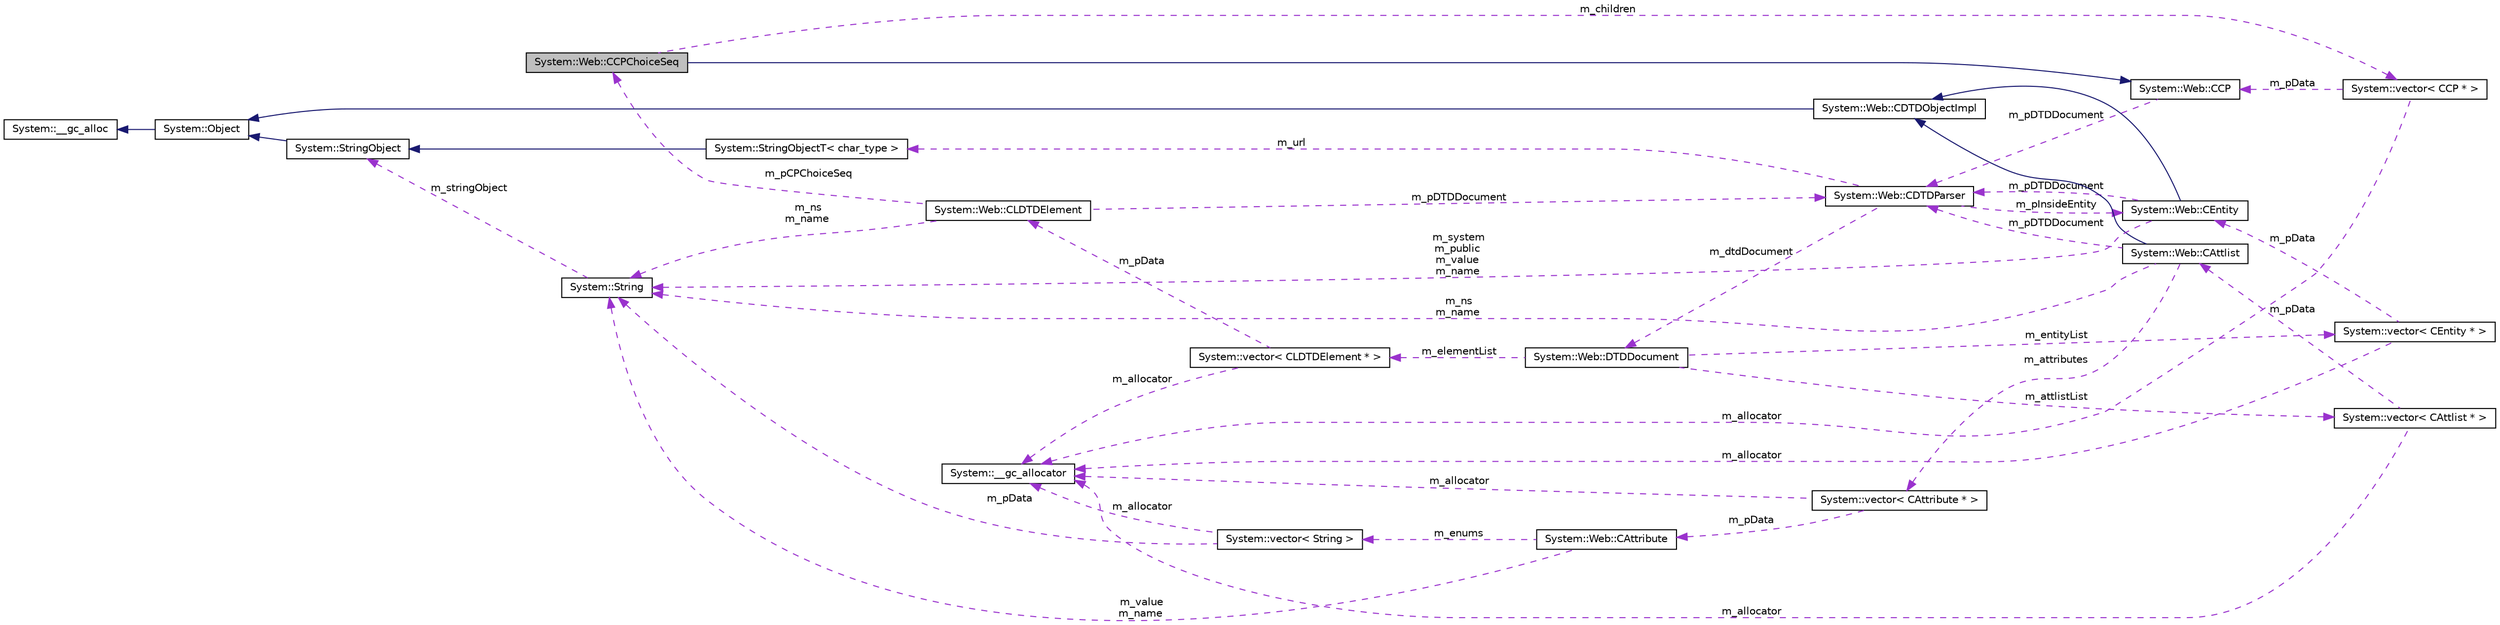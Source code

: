 digraph G
{
  edge [fontname="Helvetica",fontsize="10",labelfontname="Helvetica",labelfontsize="10"];
  node [fontname="Helvetica",fontsize="10",shape=record];
  rankdir="LR";
  Node1 [label="System::Web::CCPChoiceSeq",height=0.2,width=0.4,color="black", fillcolor="grey75", style="filled" fontcolor="black"];
  Node2 -> Node1 [dir="back",color="midnightblue",fontsize="10",style="solid",fontname="Helvetica"];
  Node2 [label="System::Web::CCP",height=0.2,width=0.4,color="black", fillcolor="white", style="filled",URL="$class_system_1_1_web_1_1_c_c_p.html"];
  Node3 -> Node2 [dir="back",color="darkorchid3",fontsize="10",style="dashed",label=" m_pDTDDocument" ,fontname="Helvetica"];
  Node3 [label="System::Web::CDTDParser",height=0.2,width=0.4,color="black", fillcolor="white", style="filled",URL="$class_system_1_1_web_1_1_c_d_t_d_parser.html"];
  Node4 -> Node3 [dir="back",color="darkorchid3",fontsize="10",style="dashed",label=" m_dtdDocument" ,fontname="Helvetica"];
  Node4 [label="System::Web::DTDDocument",height=0.2,width=0.4,color="black", fillcolor="white", style="filled",URL="$class_system_1_1_web_1_1_d_t_d_document.html"];
  Node5 -> Node4 [dir="back",color="darkorchid3",fontsize="10",style="dashed",label=" m_entityList" ,fontname="Helvetica"];
  Node5 [label="System::vector\< CEntity * \>",height=0.2,width=0.4,color="black", fillcolor="white", style="filled",URL="$class_system_1_1vector.html"];
  Node6 -> Node5 [dir="back",color="darkorchid3",fontsize="10",style="dashed",label=" m_allocator" ,fontname="Helvetica"];
  Node6 [label="System::__gc_allocator",height=0.2,width=0.4,color="black", fillcolor="white", style="filled",URL="$class_system_1_1____gc__allocator.html"];
  Node7 -> Node5 [dir="back",color="darkorchid3",fontsize="10",style="dashed",label=" m_pData" ,fontname="Helvetica"];
  Node7 [label="System::Web::CEntity",height=0.2,width=0.4,color="black", fillcolor="white", style="filled",URL="$class_system_1_1_web_1_1_c_entity.html"];
  Node8 -> Node7 [dir="back",color="midnightblue",fontsize="10",style="solid",fontname="Helvetica"];
  Node8 [label="System::Web::CDTDObjectImpl",height=0.2,width=0.4,color="black", fillcolor="white", style="filled",URL="$class_system_1_1_web_1_1_c_d_t_d_object_impl.html"];
  Node9 -> Node8 [dir="back",color="midnightblue",fontsize="10",style="solid",fontname="Helvetica"];
  Node9 [label="System::Object",height=0.2,width=0.4,color="black", fillcolor="white", style="filled",URL="$class_system_1_1_object.html"];
  Node10 -> Node9 [dir="back",color="midnightblue",fontsize="10",style="solid",fontname="Helvetica"];
  Node10 [label="System::__gc_alloc",height=0.2,width=0.4,color="black", fillcolor="white", style="filled",URL="$class_system_1_1____gc__alloc.html"];
  Node3 -> Node7 [dir="back",color="darkorchid3",fontsize="10",style="dashed",label=" m_pDTDDocument" ,fontname="Helvetica"];
  Node11 -> Node7 [dir="back",color="darkorchid3",fontsize="10",style="dashed",label=" m_system\nm_public\nm_value\nm_name" ,fontname="Helvetica"];
  Node11 [label="System::String",height=0.2,width=0.4,color="black", fillcolor="white", style="filled",URL="$class_system_1_1_string.html"];
  Node12 -> Node11 [dir="back",color="darkorchid3",fontsize="10",style="dashed",label=" m_stringObject" ,fontname="Helvetica"];
  Node12 [label="System::StringObject",height=0.2,width=0.4,color="black", fillcolor="white", style="filled",URL="$class_system_1_1_string_object.html"];
  Node9 -> Node12 [dir="back",color="midnightblue",fontsize="10",style="solid",fontname="Helvetica"];
  Node13 -> Node4 [dir="back",color="darkorchid3",fontsize="10",style="dashed",label=" m_elementList" ,fontname="Helvetica"];
  Node13 [label="System::vector\< CLDTDElement * \>",height=0.2,width=0.4,color="black", fillcolor="white", style="filled",URL="$class_system_1_1vector.html"];
  Node6 -> Node13 [dir="back",color="darkorchid3",fontsize="10",style="dashed",label=" m_allocator" ,fontname="Helvetica"];
  Node14 -> Node13 [dir="back",color="darkorchid3",fontsize="10",style="dashed",label=" m_pData" ,fontname="Helvetica"];
  Node14 [label="System::Web::CLDTDElement",height=0.2,width=0.4,color="black", fillcolor="white", style="filled",URL="$class_system_1_1_web_1_1_c_l_d_t_d_element.html"];
  Node3 -> Node14 [dir="back",color="darkorchid3",fontsize="10",style="dashed",label=" m_pDTDDocument" ,fontname="Helvetica"];
  Node11 -> Node14 [dir="back",color="darkorchid3",fontsize="10",style="dashed",label=" m_ns\nm_name" ,fontname="Helvetica"];
  Node1 -> Node14 [dir="back",color="darkorchid3",fontsize="10",style="dashed",label=" m_pCPChoiceSeq" ,fontname="Helvetica"];
  Node15 -> Node4 [dir="back",color="darkorchid3",fontsize="10",style="dashed",label=" m_attlistList" ,fontname="Helvetica"];
  Node15 [label="System::vector\< CAttlist * \>",height=0.2,width=0.4,color="black", fillcolor="white", style="filled",URL="$class_system_1_1vector.html"];
  Node6 -> Node15 [dir="back",color="darkorchid3",fontsize="10",style="dashed",label=" m_allocator" ,fontname="Helvetica"];
  Node16 -> Node15 [dir="back",color="darkorchid3",fontsize="10",style="dashed",label=" m_pData" ,fontname="Helvetica"];
  Node16 [label="System::Web::CAttlist",height=0.2,width=0.4,color="black", fillcolor="white", style="filled",URL="$class_system_1_1_web_1_1_c_attlist.html"];
  Node8 -> Node16 [dir="back",color="midnightblue",fontsize="10",style="solid",fontname="Helvetica"];
  Node3 -> Node16 [dir="back",color="darkorchid3",fontsize="10",style="dashed",label=" m_pDTDDocument" ,fontname="Helvetica"];
  Node11 -> Node16 [dir="back",color="darkorchid3",fontsize="10",style="dashed",label=" m_ns\nm_name" ,fontname="Helvetica"];
  Node17 -> Node16 [dir="back",color="darkorchid3",fontsize="10",style="dashed",label=" m_attributes" ,fontname="Helvetica"];
  Node17 [label="System::vector\< CAttribute * \>",height=0.2,width=0.4,color="black", fillcolor="white", style="filled",URL="$class_system_1_1vector.html"];
  Node6 -> Node17 [dir="back",color="darkorchid3",fontsize="10",style="dashed",label=" m_allocator" ,fontname="Helvetica"];
  Node18 -> Node17 [dir="back",color="darkorchid3",fontsize="10",style="dashed",label=" m_pData" ,fontname="Helvetica"];
  Node18 [label="System::Web::CAttribute",height=0.2,width=0.4,color="black", fillcolor="white", style="filled",URL="$class_system_1_1_web_1_1_c_attribute.html"];
  Node11 -> Node18 [dir="back",color="darkorchid3",fontsize="10",style="dashed",label=" m_value\nm_name" ,fontname="Helvetica"];
  Node19 -> Node18 [dir="back",color="darkorchid3",fontsize="10",style="dashed",label=" m_enums" ,fontname="Helvetica"];
  Node19 [label="System::vector\< String \>",height=0.2,width=0.4,color="black", fillcolor="white", style="filled",URL="$class_system_1_1vector.html"];
  Node6 -> Node19 [dir="back",color="darkorchid3",fontsize="10",style="dashed",label=" m_allocator" ,fontname="Helvetica"];
  Node11 -> Node19 [dir="back",color="darkorchid3",fontsize="10",style="dashed",label=" m_pData" ,fontname="Helvetica"];
  Node7 -> Node3 [dir="back",color="darkorchid3",fontsize="10",style="dashed",label=" m_pInsideEntity" ,fontname="Helvetica"];
  Node20 -> Node3 [dir="back",color="darkorchid3",fontsize="10",style="dashed",label=" m_url" ,fontname="Helvetica"];
  Node20 [label="System::StringObjectT\< char_type \>",height=0.2,width=0.4,color="black", fillcolor="white", style="filled",URL="$class_system_1_1_string_object_t.html"];
  Node12 -> Node20 [dir="back",color="midnightblue",fontsize="10",style="solid",fontname="Helvetica"];
  Node21 -> Node1 [dir="back",color="darkorchid3",fontsize="10",style="dashed",label=" m_children" ,fontname="Helvetica"];
  Node21 [label="System::vector\< CCP * \>",height=0.2,width=0.4,color="black", fillcolor="white", style="filled",URL="$class_system_1_1vector.html"];
  Node2 -> Node21 [dir="back",color="darkorchid3",fontsize="10",style="dashed",label=" m_pData" ,fontname="Helvetica"];
  Node6 -> Node21 [dir="back",color="darkorchid3",fontsize="10",style="dashed",label=" m_allocator" ,fontname="Helvetica"];
}
